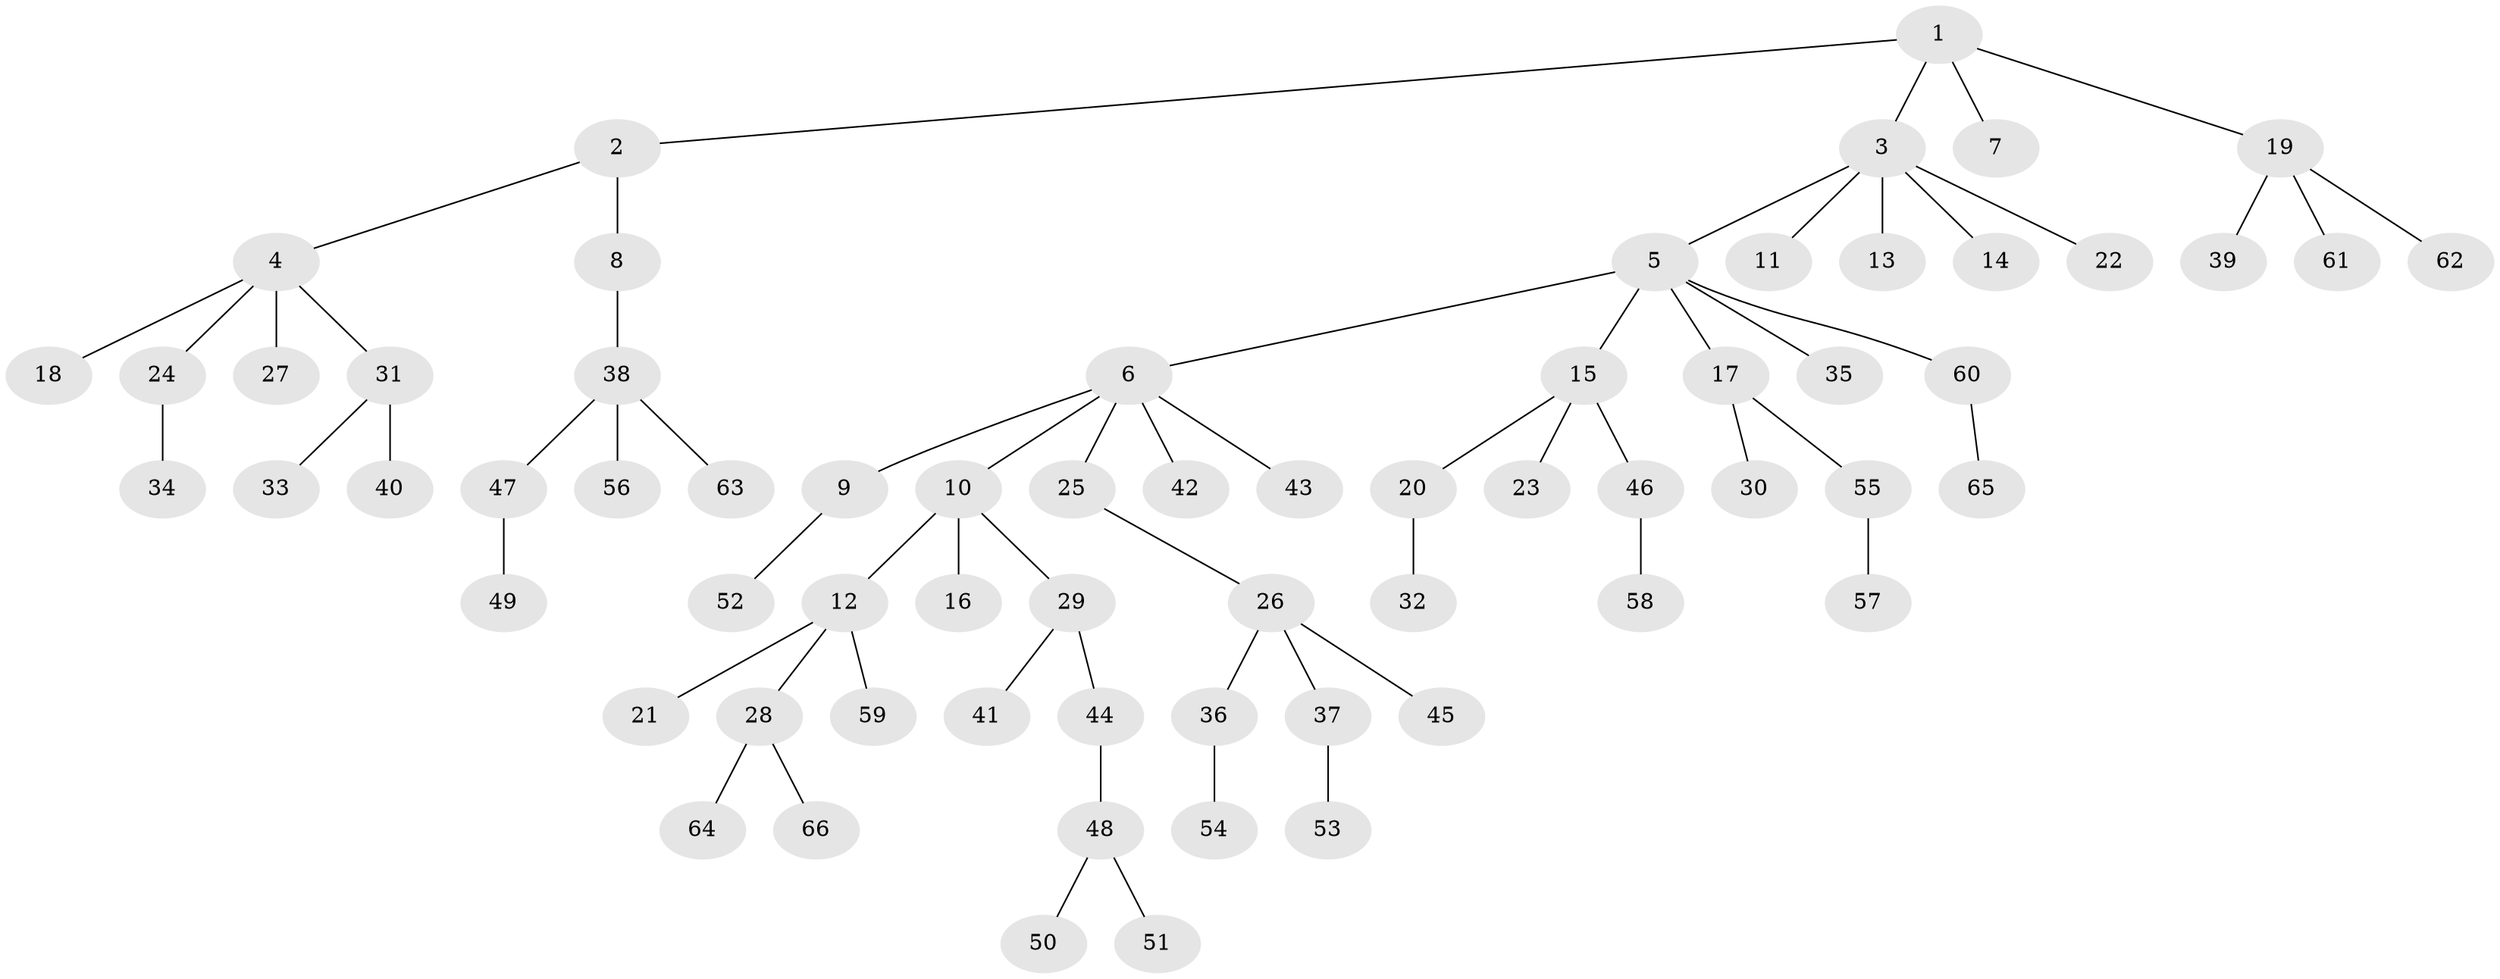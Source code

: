 // coarse degree distribution, {3: 0.2, 5: 0.075, 1: 0.525, 4: 0.025, 2: 0.175}
// Generated by graph-tools (version 1.1) at 2025/37/03/04/25 23:37:23]
// undirected, 66 vertices, 65 edges
graph export_dot {
  node [color=gray90,style=filled];
  1;
  2;
  3;
  4;
  5;
  6;
  7;
  8;
  9;
  10;
  11;
  12;
  13;
  14;
  15;
  16;
  17;
  18;
  19;
  20;
  21;
  22;
  23;
  24;
  25;
  26;
  27;
  28;
  29;
  30;
  31;
  32;
  33;
  34;
  35;
  36;
  37;
  38;
  39;
  40;
  41;
  42;
  43;
  44;
  45;
  46;
  47;
  48;
  49;
  50;
  51;
  52;
  53;
  54;
  55;
  56;
  57;
  58;
  59;
  60;
  61;
  62;
  63;
  64;
  65;
  66;
  1 -- 2;
  1 -- 3;
  1 -- 7;
  1 -- 19;
  2 -- 4;
  2 -- 8;
  3 -- 5;
  3 -- 11;
  3 -- 13;
  3 -- 14;
  3 -- 22;
  4 -- 18;
  4 -- 24;
  4 -- 27;
  4 -- 31;
  5 -- 6;
  5 -- 15;
  5 -- 17;
  5 -- 35;
  5 -- 60;
  6 -- 9;
  6 -- 10;
  6 -- 25;
  6 -- 42;
  6 -- 43;
  8 -- 38;
  9 -- 52;
  10 -- 12;
  10 -- 16;
  10 -- 29;
  12 -- 21;
  12 -- 28;
  12 -- 59;
  15 -- 20;
  15 -- 23;
  15 -- 46;
  17 -- 30;
  17 -- 55;
  19 -- 39;
  19 -- 61;
  19 -- 62;
  20 -- 32;
  24 -- 34;
  25 -- 26;
  26 -- 36;
  26 -- 37;
  26 -- 45;
  28 -- 64;
  28 -- 66;
  29 -- 41;
  29 -- 44;
  31 -- 33;
  31 -- 40;
  36 -- 54;
  37 -- 53;
  38 -- 47;
  38 -- 56;
  38 -- 63;
  44 -- 48;
  46 -- 58;
  47 -- 49;
  48 -- 50;
  48 -- 51;
  55 -- 57;
  60 -- 65;
}
